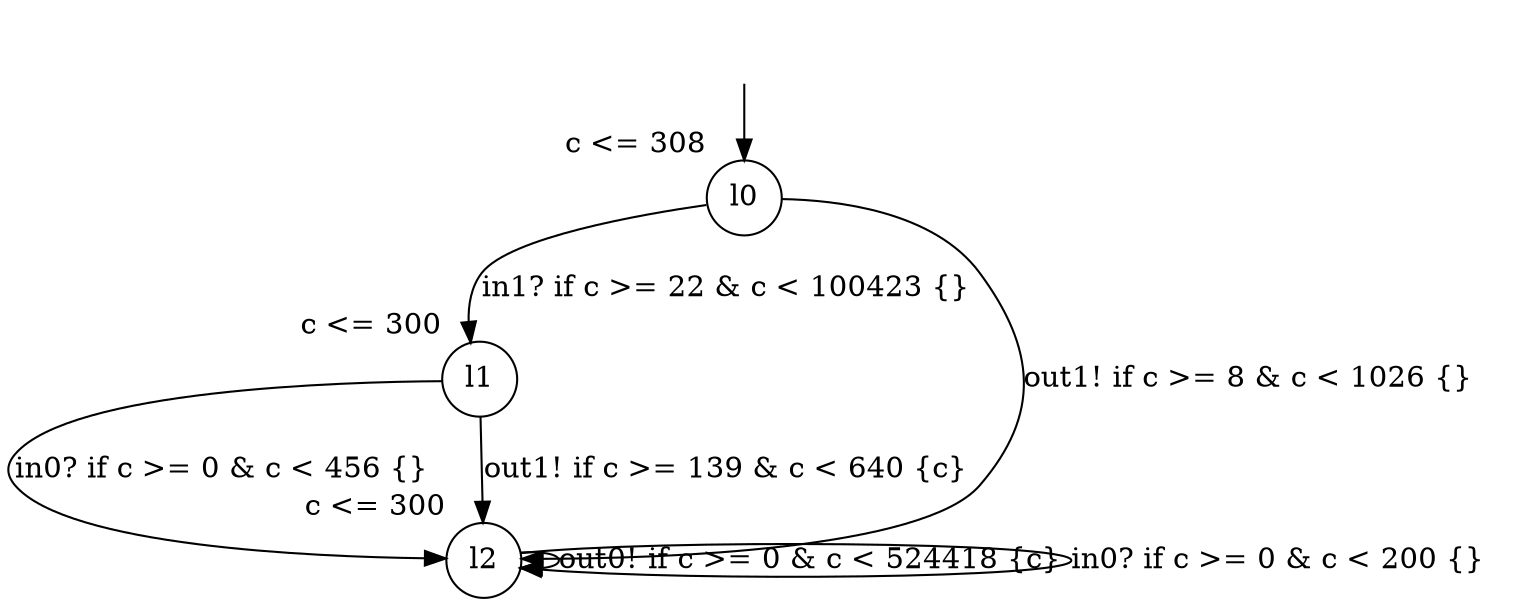 digraph g {
__start0 [label="" shape="none"];
l0 [shape="circle" margin=0 label="l0", xlabel="c <= 308"];
l1 [shape="circle" margin=0 label="l1", xlabel="c <= 300"];
l2 [shape="circle" margin=0 label="l2", xlabel="c <= 300"];
l0 -> l1 [label="in1? if c >= 22 & c < 100423 {} "];
l0 -> l2 [label="out1! if c >= 8 & c < 1026 {} "];
l1 -> l2 [label="in0? if c >= 0 & c < 456 {} "];
l1 -> l2 [label="out1! if c >= 139 & c < 640 {c} "];
l2 -> l2 [label="out0! if c >= 0 & c < 524418 {c} "];
l2 -> l2 [label="in0? if c >= 0 & c < 200 {} "];
__start0 -> l0;
}
